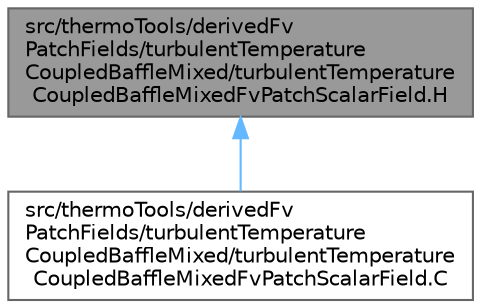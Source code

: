 digraph "src/thermoTools/derivedFvPatchFields/turbulentTemperatureCoupledBaffleMixed/turbulentTemperatureCoupledBaffleMixedFvPatchScalarField.H"
{
 // LATEX_PDF_SIZE
  bgcolor="transparent";
  edge [fontname=Helvetica,fontsize=10,labelfontname=Helvetica,labelfontsize=10];
  node [fontname=Helvetica,fontsize=10,shape=box,height=0.2,width=0.4];
  Node1 [id="Node000001",label="src/thermoTools/derivedFv\lPatchFields/turbulentTemperature\lCoupledBaffleMixed/turbulentTemperature\lCoupledBaffleMixedFvPatchScalarField.H",height=0.2,width=0.4,color="gray40", fillcolor="grey60", style="filled", fontcolor="black",tooltip=" "];
  Node1 -> Node2 [id="edge1_Node000001_Node000002",dir="back",color="steelblue1",style="solid",tooltip=" "];
  Node2 [id="Node000002",label="src/thermoTools/derivedFv\lPatchFields/turbulentTemperature\lCoupledBaffleMixed/turbulentTemperature\lCoupledBaffleMixedFvPatchScalarField.C",height=0.2,width=0.4,color="grey40", fillcolor="white", style="filled",URL="$turbulentTemperatureCoupledBaffleMixedFvPatchScalarField_8C.html",tooltip=" "];
}
